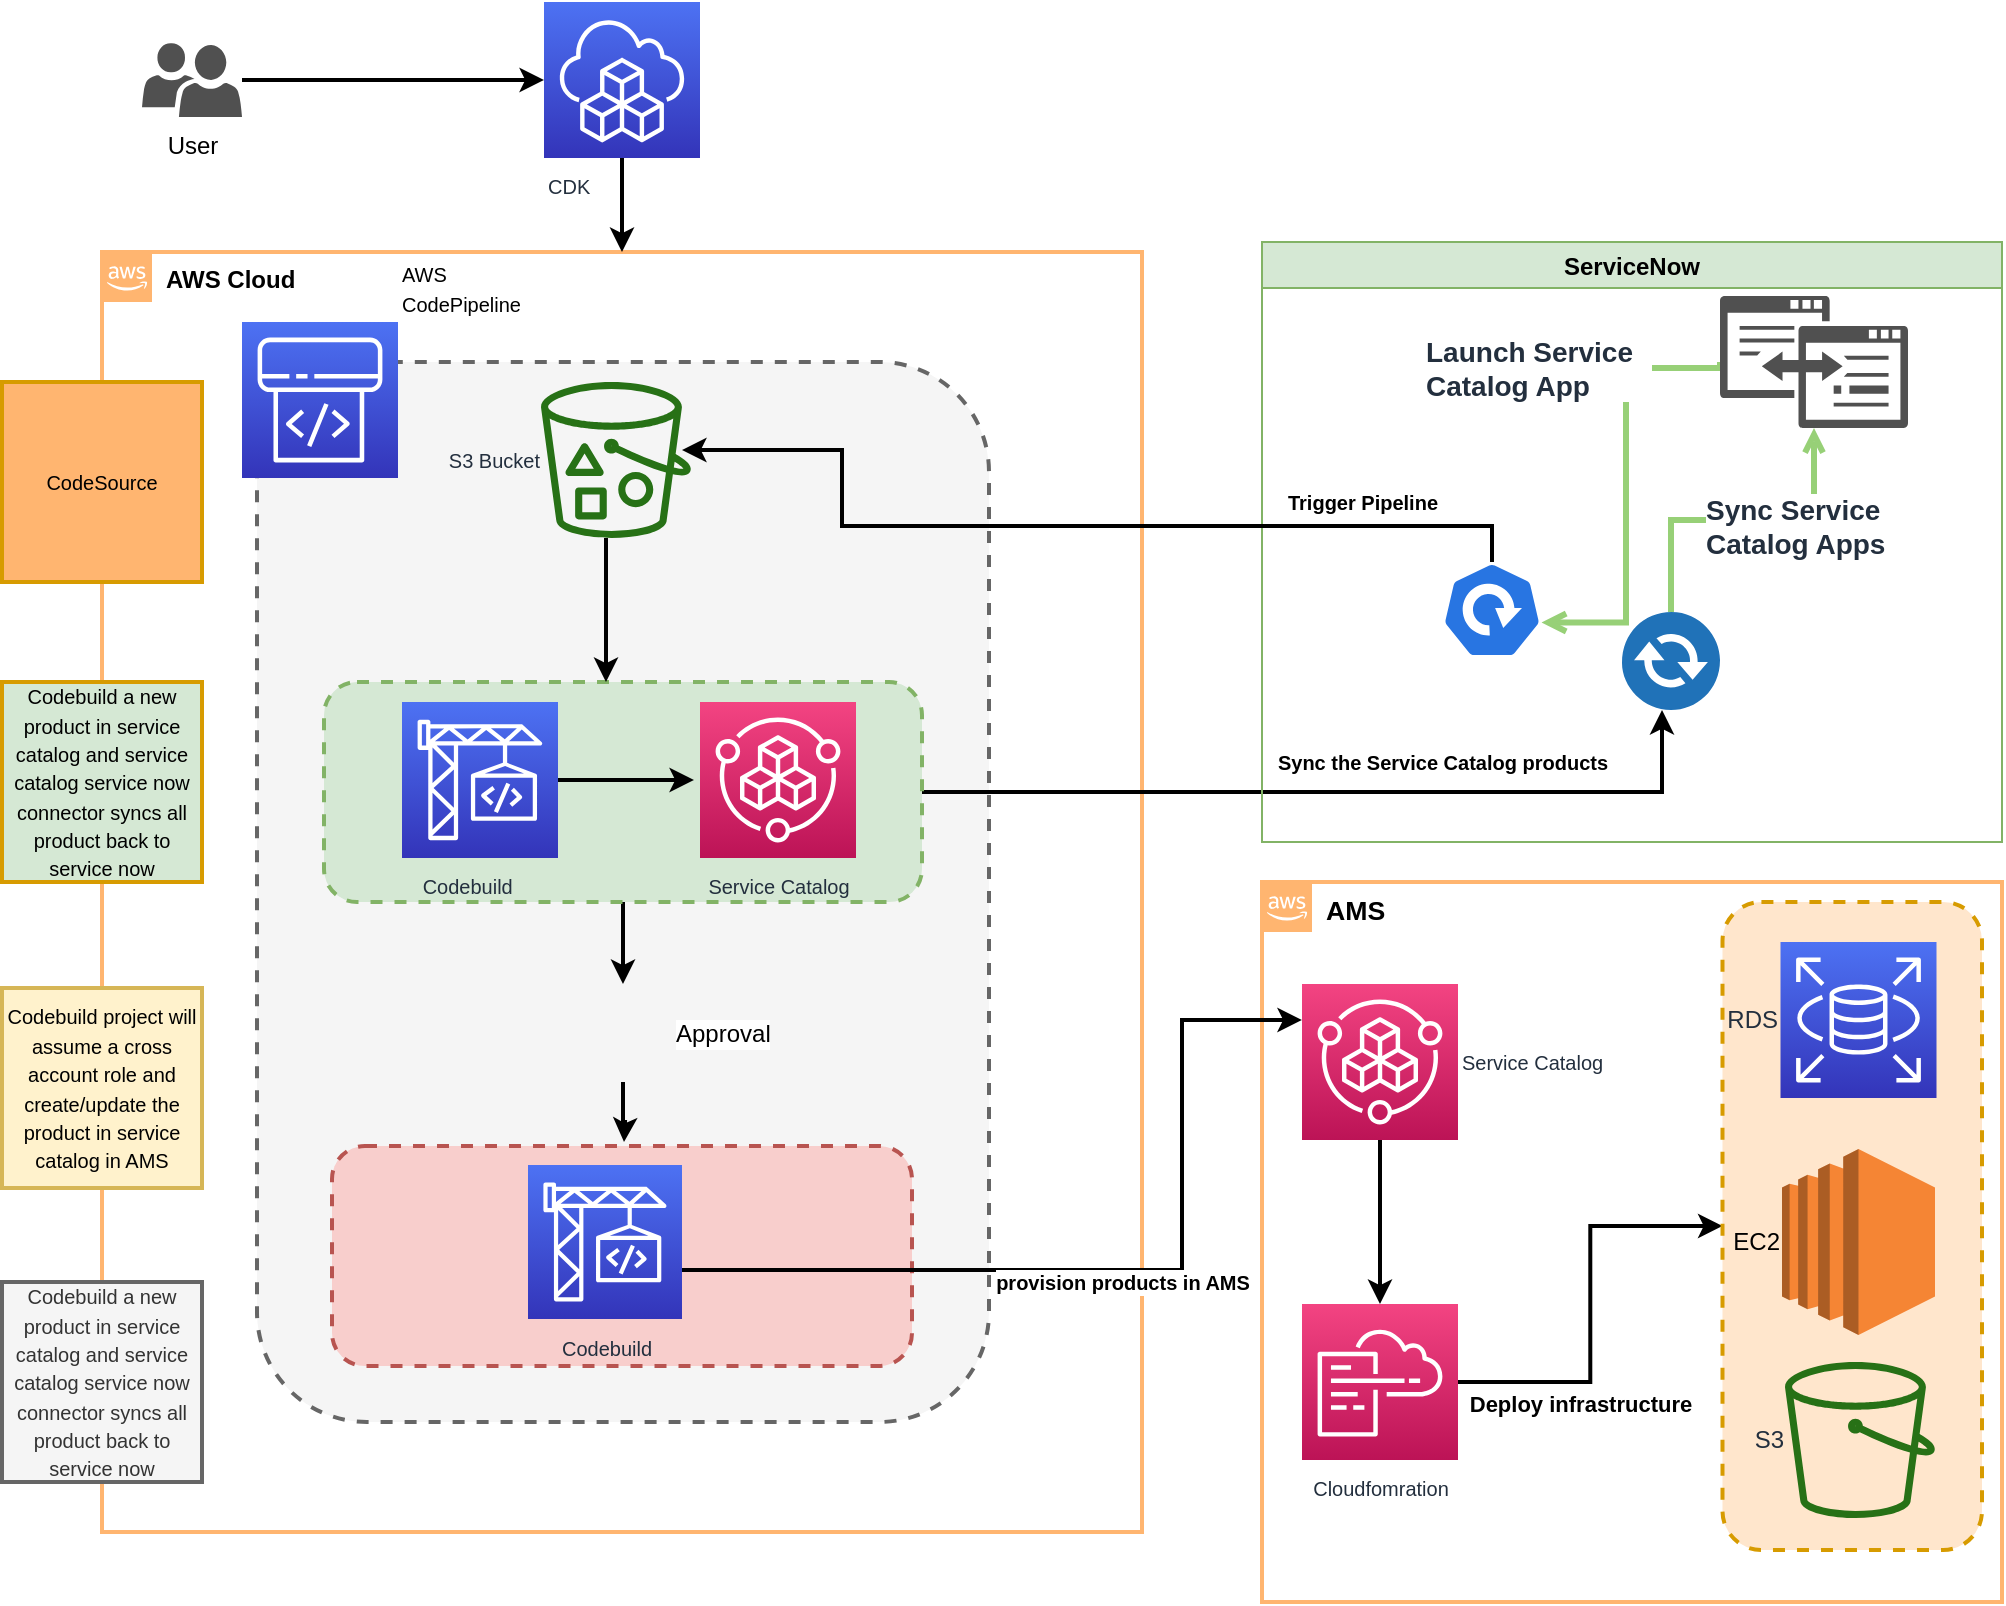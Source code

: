 <mxfile version="13.6.2" type="device" pages="3"><diagram id="Zas3nNguc2qNOkAPgPmC" name="Aug_2020_update"><mxGraphModel dx="1106" dy="1003" grid="1" gridSize="10" guides="1" tooltips="1" connect="1" arrows="1" fold="1" page="1" pageScale="1" pageWidth="850" pageHeight="1100" math="0" shadow="0"><root><mxCell id="0"/><mxCell id="1" parent="0"/><mxCell id="hDfIGp9L-OwsknpVXZik-36" value="&lt;font color=&quot;#000000&quot; face=&quot;calibri, sans-serif&quot;&gt;&lt;span style=&quot;font-size: 13.333px&quot;&gt;&lt;b&gt;AMS&lt;/b&gt;&lt;/span&gt;&lt;/font&gt;" style="points=[[0,0],[0.25,0],[0.5,0],[0.75,0],[1,0],[1,0.25],[1,0.5],[1,0.75],[1,1],[0.75,1],[0.5,1],[0.25,1],[0,1],[0,0.75],[0,0.5],[0,0.25]];outlineConnect=0;gradientColor=none;html=1;whiteSpace=wrap;fontSize=12;fontStyle=0;shape=mxgraph.aws4.group;grIcon=mxgraph.aws4.group_aws_cloud_alt;fillColor=none;verticalAlign=top;align=left;spacingLeft=30;fontColor=#232F3E;dashed=0;strokeColor=#FFB570;strokeWidth=2;" parent="1" vertex="1"><mxGeometry x="670" y="460" width="370" height="360" as="geometry"/></mxCell><mxCell id="hDfIGp9L-OwsknpVXZik-1" value="AWS Cloud" style="points=[[0,0],[0.25,0],[0.5,0],[0.75,0],[1,0],[1,0.25],[1,0.5],[1,0.75],[1,1],[0.75,1],[0.5,1],[0.25,1],[0,1],[0,0.75],[0,0.5],[0,0.25]];outlineConnect=0;fontSize=12;fontStyle=1;shape=mxgraph.aws4.group;grIcon=mxgraph.aws4.group_aws_cloud_alt;verticalAlign=top;align=left;spacingLeft=30;dashed=0;fillColor=none;strokeColor=#FFB570;strokeWidth=2;whiteSpace=wrap;" parent="1" vertex="1"><mxGeometry x="90" y="145" width="520" height="640" as="geometry"/></mxCell><mxCell id="hDfIGp9L-OwsknpVXZik-8" value="" style="rounded=1;whiteSpace=wrap;html=1;strokeWidth=2;dashed=1;fillColor=#f5f5f5;fontColor=#333333;strokeColor=#666666;" parent="1" vertex="1"><mxGeometry x="167.5" y="200" width="366" height="530" as="geometry"/></mxCell><mxCell id="hDfIGp9L-OwsknpVXZik-33" value="" style="edgeStyle=orthogonalEdgeStyle;rounded=0;orthogonalLoop=1;jettySize=auto;html=1;strokeWidth=2;fontColor=#E6E6E6;" parent="1" source="hDfIGp9L-OwsknpVXZik-9" target="hDfIGp9L-OwsknpVXZik-27" edge="1"><mxGeometry relative="1" as="geometry"><mxPoint x="850" y="380" as="targetPoint"/><Array as="points"><mxPoint x="870" y="415"/></Array></mxGeometry></mxCell><mxCell id="hDfIGp9L-OwsknpVXZik-77" value="" style="edgeStyle=orthogonalEdgeStyle;rounded=0;orthogonalLoop=1;jettySize=auto;html=1;strokeWidth=2;fontSize=12;fontColor=#000000;" parent="1" source="hDfIGp9L-OwsknpVXZik-9" target="hDfIGp9L-OwsknpVXZik-76" edge="1"><mxGeometry relative="1" as="geometry"/></mxCell><mxCell id="hDfIGp9L-OwsknpVXZik-9" value="" style="rounded=1;whiteSpace=wrap;html=1;dashed=1;strokeColor=#82b366;strokeWidth=2;shadow=0;fillColor=#d5e8d4;" parent="1" vertex="1"><mxGeometry x="201" y="360" width="299" height="110" as="geometry"/></mxCell><mxCell id="qbEgLpDVNOxQk88ZyygZ-5" value="&lt;font style=&quot;font-size: 10px&quot;&gt;AWS CodePipeline&lt;/font&gt;" style="outlineConnect=0;gradientColor=#4D72F3;gradientDirection=north;fillColor=#3334B9;strokeColor=#ffffff;dashed=0;verticalLabelPosition=top;verticalAlign=bottom;align=left;fontSize=12;fontStyle=0;aspect=fixed;shape=mxgraph.aws4.resourceIcon;resIcon=mxgraph.aws4.codepipeline;whiteSpace=wrap;labelBorderColor=none;html=1;labelPosition=right;" parent="1" vertex="1"><mxGeometry x="160" y="180" width="78" height="78" as="geometry"/></mxCell><mxCell id="qbEgLpDVNOxQk88ZyygZ-11" value="" style="edgeStyle=orthogonalEdgeStyle;rounded=0;orthogonalLoop=1;jettySize=auto;html=1;strokeWidth=2;" parent="1" source="qbEgLpDVNOxQk88ZyygZ-2" target="qbEgLpDVNOxQk88ZyygZ-8" edge="1"><mxGeometry relative="1" as="geometry"/></mxCell><mxCell id="qbEgLpDVNOxQk88ZyygZ-2" value="User" style="pointerEvents=1;shadow=0;dashed=0;html=1;strokeColor=none;labelPosition=center;verticalLabelPosition=bottom;verticalAlign=top;align=center;fillColor=#505050;shape=mxgraph.mscae.intune.user_group" parent="1" vertex="1"><mxGeometry x="110" y="40.5" width="50" height="37" as="geometry"/></mxCell><mxCell id="hDfIGp9L-OwsknpVXZik-7" value="" style="edgeStyle=orthogonalEdgeStyle;rounded=0;orthogonalLoop=1;jettySize=auto;html=1;strokeWidth=2;" parent="1" source="qbEgLpDVNOxQk88ZyygZ-4" edge="1"><mxGeometry relative="1" as="geometry"><mxPoint x="386" y="409" as="targetPoint"/></mxGeometry></mxCell><mxCell id="qbEgLpDVNOxQk88ZyygZ-4" value="&lt;span style=&quot;line-height: 120%&quot;&gt;&lt;font style=&quot;font-size: 10px&quot;&gt;&amp;nbsp; &amp;nbsp;Codebuild&lt;/font&gt;&lt;/span&gt;" style="outlineConnect=0;fontColor=#232F3E;gradientColor=#4D72F3;gradientDirection=north;fillColor=#3334B9;strokeColor=#ffffff;dashed=0;verticalLabelPosition=bottom;verticalAlign=top;align=left;html=1;fontSize=12;fontStyle=0;aspect=fixed;shape=mxgraph.aws4.resourceIcon;resIcon=mxgraph.aws4.codebuild;" parent="1" vertex="1"><mxGeometry x="240" y="370" width="78" height="78" as="geometry"/></mxCell><mxCell id="hDfIGp9L-OwsknpVXZik-2" value="" style="edgeStyle=orthogonalEdgeStyle;rounded=0;orthogonalLoop=1;jettySize=auto;html=1;strokeWidth=2;" parent="1" source="qbEgLpDVNOxQk88ZyygZ-8" target="hDfIGp9L-OwsknpVXZik-1" edge="1"><mxGeometry relative="1" as="geometry"/></mxCell><mxCell id="qbEgLpDVNOxQk88ZyygZ-8" value="&lt;font style=&quot;font-size: 10px&quot;&gt;CDK&lt;/font&gt;" style="outlineConnect=0;fontColor=#232F3E;gradientColor=#4D72F3;gradientDirection=north;fillColor=#3334B9;strokeColor=#ffffff;dashed=0;verticalLabelPosition=bottom;verticalAlign=top;align=left;html=1;fontSize=12;fontStyle=0;aspect=fixed;shape=mxgraph.aws4.resourceIcon;resIcon=mxgraph.aws4.cloud_development_kit;" parent="1" vertex="1"><mxGeometry x="311" y="20" width="78" height="78" as="geometry"/></mxCell><mxCell id="hDfIGp9L-OwsknpVXZik-10" value="" style="rounded=1;whiteSpace=wrap;html=1;dashed=1;strokeColor=#b85450;strokeWidth=2;shadow=0;fillColor=#f8cecc;" parent="1" vertex="1"><mxGeometry x="205" y="592" width="290" height="110" as="geometry"/></mxCell><mxCell id="hDfIGp9L-OwsknpVXZik-41" value="" style="edgeStyle=orthogonalEdgeStyle;rounded=0;orthogonalLoop=1;jettySize=auto;html=1;strokeWidth=2;fontColor=#000000;" parent="1" source="hDfIGp9L-OwsknpVXZik-13" edge="1"><mxGeometry relative="1" as="geometry"><mxPoint x="349.996" y="653.79" as="sourcePoint"/><mxPoint x="689.95" y="529" as="targetPoint"/><Array as="points"><mxPoint x="630" y="654"/><mxPoint x="630" y="529"/></Array></mxGeometry></mxCell><mxCell id="hDfIGp9L-OwsknpVXZik-58" value="&lt;div&gt;&lt;b&gt;&lt;font style=&quot;font-size: 10px&quot;&gt;provision products in AMS&lt;/font&gt;&lt;/b&gt;&lt;/div&gt;" style="edgeLabel;html=1;align=center;verticalAlign=middle;resizable=0;points=[];labelBorderColor=none;labelBackgroundColor=#ffffff;" parent="hDfIGp9L-OwsknpVXZik-41" vertex="1" connectable="0"><mxGeometry x="-0.176" y="3" relative="1" as="geometry"><mxPoint x="41" y="9" as="offset"/></mxGeometry></mxCell><mxCell id="hDfIGp9L-OwsknpVXZik-13" value="&lt;font style=&quot;font-size: 10px&quot;&gt;Codebuild&lt;/font&gt;" style="outlineConnect=0;fontColor=#232F3E;gradientColor=#4D72F3;gradientDirection=north;fillColor=#3334B9;strokeColor=#ffffff;dashed=0;verticalLabelPosition=bottom;verticalAlign=top;align=center;html=1;fontSize=12;fontStyle=0;aspect=fixed;shape=mxgraph.aws4.resourceIcon;resIcon=mxgraph.aws4.codebuild;labelPosition=center;" parent="1" vertex="1"><mxGeometry x="303" y="601.5" width="77" height="77" as="geometry"/></mxCell><mxCell id="hDfIGp9L-OwsknpVXZik-18" value="" style="edgeStyle=orthogonalEdgeStyle;rounded=0;orthogonalLoop=1;jettySize=auto;html=1;strokeWidth=2;fontColor=#000000;" parent="1" target="hDfIGp9L-OwsknpVXZik-9" edge="1"><mxGeometry relative="1" as="geometry"><mxPoint x="342" y="288" as="sourcePoint"/><Array as="points"><mxPoint x="342" y="350"/><mxPoint x="342" y="350"/></Array></mxGeometry></mxCell><mxCell id="hDfIGp9L-OwsknpVXZik-20" value="&lt;font style=&quot;font-size: 10px&quot;&gt;S3 Bucket&lt;/font&gt;" style="outlineConnect=0;fontColor=#232F3E;gradientColor=none;fillColor=#277116;strokeColor=none;dashed=0;verticalLabelPosition=middle;verticalAlign=middle;align=right;html=1;fontSize=12;fontStyle=0;aspect=fixed;pointerEvents=1;shape=mxgraph.aws4.bucket_with_objects;shadow=0;labelPosition=left;" parent="1" vertex="1"><mxGeometry x="309.5" y="210" width="75" height="78" as="geometry"/></mxCell><mxCell id="hDfIGp9L-OwsknpVXZik-23" value="ServiceNow" style="swimlane;fillColor=#d5e8d4;strokeColor=#82b366;" parent="1" vertex="1"><mxGeometry x="670" y="140" width="370" height="300" as="geometry"/></mxCell><mxCell id="hDfIGp9L-OwsknpVXZik-24" value="" style="edgeStyle=orthogonalEdgeStyle;rounded=0;orthogonalLoop=1;jettySize=auto;html=1;startArrow=none;startFill=0;endArrow=open;endFill=0;strokeColor=#97D077;strokeWidth=3;fontSize=16;entryX=0.995;entryY=0.63;entryDx=0;entryDy=0;entryPerimeter=0;exitX=0;exitY=0.5;exitDx=0;exitDy=0;exitPerimeter=0;" parent="hDfIGp9L-OwsknpVXZik-23" source="hDfIGp9L-OwsknpVXZik-25" target="hDfIGp9L-OwsknpVXZik-28" edge="1"><mxGeometry relative="1" as="geometry"><mxPoint x="200.5" y="63" as="targetPoint"/><Array as="points"><mxPoint x="229" y="63"/><mxPoint x="182" y="63"/><mxPoint x="182" y="190"/></Array></mxGeometry></mxCell><mxCell id="hDfIGp9L-OwsknpVXZik-25" value="" style="pointerEvents=1;shadow=0;dashed=0;html=1;strokeColor=none;labelPosition=center;verticalLabelPosition=bottom;verticalAlign=top;align=center;fillColor=#505050;shape=mxgraph.mscae.oms.app_with_changes;labelBackgroundColor=#ffffff;fontSize=16;fontColor=#000000;" parent="hDfIGp9L-OwsknpVXZik-23" vertex="1"><mxGeometry x="229" y="27" width="94" height="66" as="geometry"/></mxCell><mxCell id="hDfIGp9L-OwsknpVXZik-26" value="" style="edgeStyle=orthogonalEdgeStyle;rounded=0;orthogonalLoop=1;jettySize=auto;html=1;startArrow=none;startFill=0;endArrow=open;endFill=0;strokeColor=#97D077;strokeWidth=3;fontSize=16;fontColor=#000000;entryX=0.5;entryY=1;entryDx=0;entryDy=0;entryPerimeter=0;" parent="hDfIGp9L-OwsknpVXZik-23" source="hDfIGp9L-OwsknpVXZik-27" target="hDfIGp9L-OwsknpVXZik-25" edge="1"><mxGeometry relative="1" as="geometry"><mxPoint x="333" y="108" as="targetPoint"/><Array as="points"/></mxGeometry></mxCell><mxCell id="hDfIGp9L-OwsknpVXZik-27" value="" style="pointerEvents=1;shadow=0;dashed=0;html=1;strokeColor=none;fillColor=#505050;labelPosition=center;verticalLabelPosition=bottom;verticalAlign=top;outlineConnect=0;align=center;shape=mxgraph.office.communications.exchange_active_sync;fillColor=#2072B8;labelBackgroundColor=#ffffff;fontSize=16;fontColor=#000000;" parent="hDfIGp9L-OwsknpVXZik-23" vertex="1"><mxGeometry x="180" y="185" width="49" height="49" as="geometry"/></mxCell><mxCell id="hDfIGp9L-OwsknpVXZik-28" value="" style="html=1;dashed=0;whitespace=wrap;fillColor=#2875E2;strokeColor=#ffffff;points=[[0.005,0.63,0],[0.1,0.2,0],[0.9,0.2,0],[0.5,0,0],[0.995,0.63,0],[0.72,0.99,0],[0.5,1,0],[0.28,0.99,0]];shape=mxgraph.kubernetes.icon;prIcon=deploy;labelBackgroundColor=#ffffff;fontSize=16;fontColor=#000000;align=left;" parent="hDfIGp9L-OwsknpVXZik-23" vertex="1"><mxGeometry x="90.0" y="160" width="50" height="48" as="geometry"/></mxCell><UserObject label="&lt;span style=&quot;color: rgb(35, 47, 62); font-size: 14px; font-weight: 700;&quot;&gt;Sync Service Catalog Apps&amp;nbsp;&lt;/span&gt;" placeholders="1" id="hDfIGp9L-OwsknpVXZik-29"><mxCell style="text;html=1;strokeColor=none;fillColor=none;align=left;verticalAlign=middle;whiteSpace=wrap;overflow=hidden;labelBackgroundColor=#ffffff;fontSize=14;fontColor=#000000;" parent="hDfIGp9L-OwsknpVXZik-23" vertex="1"><mxGeometry x="220" y="107" width="100" height="70" as="geometry"/></mxCell></UserObject><UserObject label="&lt;span style=&quot;color: rgb(35 , 47 , 62) ; font-size: 14px ; font-weight: 700&quot;&gt;Launch Service Catalog App&amp;nbsp;&lt;/span&gt;" placeholders="1" id="hDfIGp9L-OwsknpVXZik-30"><mxCell style="text;html=1;strokeColor=none;fillColor=none;align=left;verticalAlign=middle;whiteSpace=wrap;overflow=hidden;labelBackgroundColor=#ffffff;fontSize=14;fontColor=#000000;" parent="hDfIGp9L-OwsknpVXZik-23" vertex="1"><mxGeometry x="80" y="33" width="115" height="60" as="geometry"/></mxCell></UserObject><mxCell id="hDfIGp9L-OwsknpVXZik-55" value="&lt;b&gt;&lt;font style=&quot;font-size: 10px&quot;&gt;Sync the Service Catalog products&lt;/font&gt;&lt;/b&gt;" style="text;html=1;align=center;verticalAlign=middle;resizable=0;points=[];autosize=1;fontColor=#000000;" parent="hDfIGp9L-OwsknpVXZik-23" vertex="1"><mxGeometry y="250" width="180" height="20" as="geometry"/></mxCell><mxCell id="hDfIGp9L-OwsknpVXZik-35" value="" style="edgeStyle=orthogonalEdgeStyle;rounded=0;orthogonalLoop=1;jettySize=auto;html=1;strokeWidth=2;fontColor=#E6E6E6;" parent="1" source="hDfIGp9L-OwsknpVXZik-28" edge="1"><mxGeometry relative="1" as="geometry"><mxPoint x="380" y="244" as="targetPoint"/><Array as="points"><mxPoint x="460" y="282"/><mxPoint x="460" y="244"/></Array></mxGeometry></mxCell><mxCell id="hDfIGp9L-OwsknpVXZik-56" value="&lt;font style=&quot;font-size: 10px&quot;&gt;&lt;b&gt;Trigger Pipeline&lt;/b&gt;&lt;/font&gt;" style="edgeLabel;align=center;verticalAlign=middle;resizable=0;points=[];fontColor=#000000;rotation=0;labelBorderColor=none;html=1;" parent="hDfIGp9L-OwsknpVXZik-35" vertex="1" connectable="0"><mxGeometry x="-0.263" y="-5" relative="1" as="geometry"><mxPoint x="87" y="-7" as="offset"/></mxGeometry></mxCell><mxCell id="hDfIGp9L-OwsknpVXZik-46" value="" style="edgeStyle=orthogonalEdgeStyle;rounded=0;orthogonalLoop=1;jettySize=auto;html=1;strokeWidth=2;fontColor=#000000;" parent="1" source="hDfIGp9L-OwsknpVXZik-37" target="hDfIGp9L-OwsknpVXZik-45" edge="1"><mxGeometry relative="1" as="geometry"/></mxCell><mxCell id="hDfIGp9L-OwsknpVXZik-37" value="&lt;font style=&quot;font-size: 10px&quot;&gt;Service Catalog&lt;/font&gt;" style="outlineConnect=0;fontColor=#232F3E;gradientColor=#F34482;gradientDirection=north;fillColor=#BC1356;strokeColor=#ffffff;dashed=0;verticalLabelPosition=middle;verticalAlign=middle;align=left;html=1;fontSize=12;fontStyle=0;aspect=fixed;shape=mxgraph.aws4.resourceIcon;resIcon=mxgraph.aws4.service_catalog;labelPosition=right;labelBorderColor=none;whiteSpace=wrap;" parent="1" vertex="1"><mxGeometry x="690" y="511" width="78" height="78" as="geometry"/></mxCell><mxCell id="hDfIGp9L-OwsknpVXZik-39" value="&lt;font style=&quot;font-size: 10px&quot;&gt;Service Catalog&lt;/font&gt;" style="outlineConnect=0;fontColor=#232F3E;gradientColor=#F34482;gradientDirection=north;fillColor=#BC1356;strokeColor=#ffffff;dashed=0;verticalLabelPosition=bottom;verticalAlign=top;align=center;html=1;fontSize=12;fontStyle=0;aspect=fixed;shape=mxgraph.aws4.resourceIcon;resIcon=mxgraph.aws4.service_catalog;" parent="1" vertex="1"><mxGeometry x="389" y="370" width="78" height="78" as="geometry"/></mxCell><mxCell id="hDfIGp9L-OwsknpVXZik-54" value="" style="edgeStyle=orthogonalEdgeStyle;rounded=0;orthogonalLoop=1;jettySize=auto;html=1;strokeWidth=2;fontColor=#000000;" parent="1" source="hDfIGp9L-OwsknpVXZik-45" target="hDfIGp9L-OwsknpVXZik-47" edge="1"><mxGeometry relative="1" as="geometry"/></mxCell><mxCell id="hDfIGp9L-OwsknpVXZik-59" value="&lt;b&gt;Deploy infrastructure&lt;/b&gt;" style="edgeLabel;html=1;align=center;verticalAlign=middle;resizable=0;points=[];fontColor=#000000;" parent="hDfIGp9L-OwsknpVXZik-54" vertex="1" connectable="0"><mxGeometry x="-0.617" y="3" relative="1" as="geometry"><mxPoint x="20" y="14" as="offset"/></mxGeometry></mxCell><mxCell id="hDfIGp9L-OwsknpVXZik-45" value="&lt;font style=&quot;font-size: 10px&quot;&gt;Cloudfomration&lt;/font&gt;" style="outlineConnect=0;fontColor=#232F3E;gradientColor=#F34482;gradientDirection=north;fillColor=#BC1356;strokeColor=#ffffff;dashed=0;verticalLabelPosition=bottom;verticalAlign=top;align=center;html=1;fontSize=12;fontStyle=0;aspect=fixed;shape=mxgraph.aws4.resourceIcon;resIcon=mxgraph.aws4.cloudformation;shadow=0;" parent="1" vertex="1"><mxGeometry x="690" y="671" width="78" height="78" as="geometry"/></mxCell><mxCell id="hDfIGp9L-OwsknpVXZik-47" value="" style="rounded=1;whiteSpace=wrap;html=1;shadow=0;dashed=1;strokeWidth=2;fillColor=#ffe6cc;strokeColor=#d79b00;" parent="1" vertex="1"><mxGeometry x="900.25" y="470" width="129.75" height="324" as="geometry"/></mxCell><mxCell id="hDfIGp9L-OwsknpVXZik-48" value="RDS" style="outlineConnect=0;fontColor=#232F3E;gradientColor=#4D72F3;gradientDirection=north;fillColor=#3334B9;strokeColor=#ffffff;dashed=0;verticalLabelPosition=middle;verticalAlign=middle;align=right;html=1;fontSize=12;fontStyle=0;aspect=fixed;shape=mxgraph.aws4.resourceIcon;resIcon=mxgraph.aws4.rds;shadow=0;labelPosition=left;" parent="1" vertex="1"><mxGeometry x="929.25" y="490" width="78" height="78" as="geometry"/></mxCell><mxCell id="hDfIGp9L-OwsknpVXZik-49" value="EC2" style="outlineConnect=0;dashed=0;verticalLabelPosition=middle;verticalAlign=middle;align=right;html=1;shape=mxgraph.aws3.ec2;fillColor=#F58534;gradientColor=none;shadow=0;strokeColor=#FFB570;strokeWidth=2;fontColor=#000000;labelPosition=left;" parent="1" vertex="1"><mxGeometry x="930" y="593.5" width="76.5" height="93" as="geometry"/></mxCell><mxCell id="hDfIGp9L-OwsknpVXZik-50" value="S3" style="outlineConnect=0;fontColor=#232F3E;gradientColor=none;fillColor=#277116;strokeColor=none;dashed=0;verticalLabelPosition=middle;verticalAlign=middle;align=right;html=1;fontSize=12;fontStyle=0;aspect=fixed;pointerEvents=1;shape=mxgraph.aws4.bucket;shadow=0;labelPosition=left;" parent="1" vertex="1"><mxGeometry x="931.5" y="700" width="75" height="78" as="geometry"/></mxCell><mxCell id="hDfIGp9L-OwsknpVXZik-66" value="&lt;font style=&quot;font-size: 10px&quot;&gt;Codebuild a new product in service catalog and service catalog service now connector syncs all product back to service now&lt;/font&gt;" style="whiteSpace=wrap;html=1;aspect=fixed;shadow=0;strokeColor=#d79b00;strokeWidth=2;fontSize=12;fillColor=#D5E8D4;" parent="1" vertex="1"><mxGeometry x="40" y="360" width="100" height="100" as="geometry"/></mxCell><mxCell id="hDfIGp9L-OwsknpVXZik-70" value="&lt;font style=&quot;font-size: 10px&quot;&gt;CodeSource&lt;/font&gt;" style="whiteSpace=wrap;html=1;aspect=fixed;shadow=0;strokeColor=#d79b00;strokeWidth=2;fontSize=12;fillColor=#FFB570;" parent="1" vertex="1"><mxGeometry x="40" y="210" width="100" height="100" as="geometry"/></mxCell><mxCell id="hDfIGp9L-OwsknpVXZik-71" value="&lt;span style=&quot;font-size: 10px&quot;&gt;Codebuild project will assume a cross account role and create/update the product in service catalog in AMS&lt;/span&gt;" style="whiteSpace=wrap;html=1;aspect=fixed;shadow=0;strokeColor=#d6b656;strokeWidth=2;fontSize=12;fillColor=#fff2cc;" parent="1" vertex="1"><mxGeometry x="40" y="513" width="100" height="100" as="geometry"/></mxCell><mxCell id="hDfIGp9L-OwsknpVXZik-72" value="&lt;font style=&quot;font-size: 10px&quot;&gt;Codebuild a new product in service catalog and service catalog service now connector syncs all product back to service now&lt;/font&gt;" style="whiteSpace=wrap;html=1;aspect=fixed;shadow=0;strokeColor=#666666;strokeWidth=2;fontSize=12;fillColor=#f5f5f5;fontColor=#333333;" parent="1" vertex="1"><mxGeometry x="40" y="660" width="100" height="100" as="geometry"/></mxCell><mxCell id="hDfIGp9L-OwsknpVXZik-81" value="" style="edgeStyle=orthogonalEdgeStyle;rounded=0;orthogonalLoop=1;jettySize=auto;html=1;strokeWidth=2;fontSize=12;fontColor=#000000;" parent="1" source="hDfIGp9L-OwsknpVXZik-76" edge="1"><mxGeometry relative="1" as="geometry"><mxPoint x="351" y="590" as="targetPoint"/></mxGeometry></mxCell><mxCell id="hDfIGp9L-OwsknpVXZik-76" value="Approval" style="shape=image;html=1;verticalAlign=middle;verticalLabelPosition=middle;labelBackgroundColor=#ffffff;imageAspect=0;aspect=fixed;image=https://cdn3.iconfinder.com/data/icons/ballicons-reloaded-free/512/icon-91-128.png;shadow=0;strokeColor=#FFB570;strokeWidth=2;fillColor=#FFB570;gradientColor=none;fontSize=12;fontColor=#000000;labelPosition=right;align=left;" parent="1" vertex="1"><mxGeometry x="326" y="511" width="49" height="49" as="geometry"/></mxCell></root></mxGraphModel></diagram><diagram name="Jan_2021_update" id="VVbOdVTO9p216T4Gd0xE"><mxGraphModel dx="1650" dy="1078" grid="1" gridSize="10" guides="1" tooltips="1" connect="1" arrows="1" fold="1" page="1" pageScale="1" pageWidth="850" pageHeight="1100" math="0" shadow="0"><root><mxCell id="w_EG_l9rHyjvriX26tDe-0"/><mxCell id="w_EG_l9rHyjvriX26tDe-1" parent="w_EG_l9rHyjvriX26tDe-0"/><mxCell id="w_EG_l9rHyjvriX26tDe-2" value="&lt;font color=&quot;#000000&quot; face=&quot;calibri, sans-serif&quot;&gt;&lt;span style=&quot;font-size: 13.333px&quot;&gt;&lt;b&gt;AMS&lt;/b&gt;&lt;/span&gt;&lt;/font&gt;" style="points=[[0,0],[0.25,0],[0.5,0],[0.75,0],[1,0],[1,0.25],[1,0.5],[1,0.75],[1,1],[0.75,1],[0.5,1],[0.25,1],[0,1],[0,0.75],[0,0.5],[0,0.25]];outlineConnect=0;gradientColor=none;html=1;whiteSpace=wrap;fontSize=12;fontStyle=0;shape=mxgraph.aws4.group;grIcon=mxgraph.aws4.group_aws_cloud_alt;fillColor=none;verticalAlign=top;align=left;spacingLeft=30;fontColor=#232F3E;dashed=0;strokeColor=#FFB570;strokeWidth=2;" parent="w_EG_l9rHyjvriX26tDe-1" vertex="1"><mxGeometry x="580" y="442.5" width="370" height="360" as="geometry"/></mxCell><mxCell id="w_EG_l9rHyjvriX26tDe-3" value="AWS Cloud" style="points=[[0,0],[0.25,0],[0.5,0],[0.75,0],[1,0],[1,0.25],[1,0.5],[1,0.75],[1,1],[0.75,1],[0.5,1],[0.25,1],[0,1],[0,0.75],[0,0.5],[0,0.25]];outlineConnect=0;fontSize=12;fontStyle=1;shape=mxgraph.aws4.group;grIcon=mxgraph.aws4.group_aws_cloud_alt;verticalAlign=top;align=left;spacingLeft=30;dashed=0;fillColor=none;strokeColor=#FFB570;strokeWidth=2;whiteSpace=wrap;" parent="w_EG_l9rHyjvriX26tDe-1" vertex="1"><mxGeometry x="20" y="145" width="550" height="640" as="geometry"/></mxCell><mxCell id="w_EG_l9rHyjvriX26tDe-4" value="" style="rounded=1;whiteSpace=wrap;html=1;strokeWidth=2;dashed=1;fillColor=#f5f5f5;fontColor=#333333;strokeColor=#666666;" parent="w_EG_l9rHyjvriX26tDe-1" vertex="1"><mxGeometry x="50" y="210" width="413.5" height="530" as="geometry"/></mxCell><mxCell id="w_EG_l9rHyjvriX26tDe-5" value="" style="edgeStyle=orthogonalEdgeStyle;rounded=0;orthogonalLoop=1;jettySize=auto;html=1;strokeWidth=2;fontColor=#E6E6E6;" parent="w_EG_l9rHyjvriX26tDe-1" source="w_EG_l9rHyjvriX26tDe-7" target="w_EG_l9rHyjvriX26tDe-25" edge="1"><mxGeometry relative="1" as="geometry"><mxPoint x="780" y="380" as="targetPoint"/><Array as="points"><mxPoint x="800" y="400"/></Array></mxGeometry></mxCell><mxCell id="w_EG_l9rHyjvriX26tDe-6" value="" style="edgeStyle=orthogonalEdgeStyle;rounded=0;orthogonalLoop=1;jettySize=auto;html=1;strokeWidth=2;fontSize=12;fontColor=#000000;" parent="w_EG_l9rHyjvriX26tDe-1" source="w_EG_l9rHyjvriX26tDe-7" target="w_EG_l9rHyjvriX26tDe-47" edge="1"><mxGeometry relative="1" as="geometry"/></mxCell><mxCell id="w_EG_l9rHyjvriX26tDe-7" value="" style="rounded=1;whiteSpace=wrap;html=1;dashed=1;strokeColor=#82b366;strokeWidth=2;shadow=0;fillColor=#d5e8d4;" parent="w_EG_l9rHyjvriX26tDe-1" vertex="1"><mxGeometry x="131" y="360" width="299" height="110" as="geometry"/></mxCell><mxCell id="w_EG_l9rHyjvriX26tDe-9" value="" style="edgeStyle=orthogonalEdgeStyle;rounded=0;orthogonalLoop=1;jettySize=auto;html=1;strokeWidth=2;" parent="w_EG_l9rHyjvriX26tDe-1" source="w_EG_l9rHyjvriX26tDe-10" target="w_EG_l9rHyjvriX26tDe-14" edge="1"><mxGeometry relative="1" as="geometry"/></mxCell><mxCell id="w_EG_l9rHyjvriX26tDe-10" value="User" style="pointerEvents=1;shadow=0;dashed=0;html=1;strokeColor=none;labelPosition=center;verticalLabelPosition=bottom;verticalAlign=top;align=center;fillColor=#505050;shape=mxgraph.mscae.intune.user_group" parent="w_EG_l9rHyjvriX26tDe-1" vertex="1"><mxGeometry x="40" y="40.5" width="50" height="37" as="geometry"/></mxCell><mxCell id="w_EG_l9rHyjvriX26tDe-11" value="" style="edgeStyle=orthogonalEdgeStyle;rounded=0;orthogonalLoop=1;jettySize=auto;html=1;strokeWidth=2;" parent="w_EG_l9rHyjvriX26tDe-1" source="w_EG_l9rHyjvriX26tDe-12" edge="1"><mxGeometry relative="1" as="geometry"><mxPoint x="316" y="409" as="targetPoint"/></mxGeometry></mxCell><mxCell id="w_EG_l9rHyjvriX26tDe-12" value="&lt;span style=&quot;line-height: 120%&quot;&gt;&lt;font style=&quot;font-size: 10px&quot;&gt;&amp;nbsp; &amp;nbsp;Codebuild&lt;/font&gt;&lt;/span&gt;" style="outlineConnect=0;fontColor=#232F3E;gradientColor=#4D72F3;gradientDirection=north;fillColor=#3334B9;strokeColor=#ffffff;dashed=0;verticalLabelPosition=bottom;verticalAlign=top;align=left;html=1;fontSize=12;fontStyle=0;aspect=fixed;shape=mxgraph.aws4.resourceIcon;resIcon=mxgraph.aws4.codebuild;" parent="w_EG_l9rHyjvriX26tDe-1" vertex="1"><mxGeometry x="170" y="370" width="78" height="78" as="geometry"/></mxCell><mxCell id="w_EG_l9rHyjvriX26tDe-13" value="" style="edgeStyle=orthogonalEdgeStyle;rounded=0;orthogonalLoop=1;jettySize=auto;html=1;strokeWidth=2;" parent="w_EG_l9rHyjvriX26tDe-1" source="w_EG_l9rHyjvriX26tDe-14" target="w_EG_l9rHyjvriX26tDe-3" edge="1"><mxGeometry relative="1" as="geometry"/></mxCell><mxCell id="w_EG_l9rHyjvriX26tDe-14" value="&lt;font style=&quot;font-size: 10px&quot;&gt;CDK&lt;/font&gt;" style="outlineConnect=0;fontColor=#232F3E;gradientColor=#4D72F3;gradientDirection=north;fillColor=#3334B9;strokeColor=#ffffff;dashed=0;verticalLabelPosition=bottom;verticalAlign=top;align=left;html=1;fontSize=12;fontStyle=0;aspect=fixed;shape=mxgraph.aws4.resourceIcon;resIcon=mxgraph.aws4.cloud_development_kit;" parent="w_EG_l9rHyjvriX26tDe-1" vertex="1"><mxGeometry x="256" y="20" width="78" height="78" as="geometry"/></mxCell><mxCell id="w_EG_l9rHyjvriX26tDe-15" value="" style="rounded=1;whiteSpace=wrap;html=1;dashed=1;strokeColor=#b85450;strokeWidth=2;shadow=0;fillColor=#f8cecc;" parent="w_EG_l9rHyjvriX26tDe-1" vertex="1"><mxGeometry x="135" y="592" width="290" height="110" as="geometry"/></mxCell><mxCell id="w_EG_l9rHyjvriX26tDe-16" value="" style="edgeStyle=orthogonalEdgeStyle;rounded=0;orthogonalLoop=1;jettySize=auto;html=1;strokeWidth=2;fontColor=#000000;" parent="w_EG_l9rHyjvriX26tDe-1" source="w_EG_l9rHyjvriX26tDe-18" edge="1"><mxGeometry relative="1" as="geometry"><mxPoint x="279.996" y="653.79" as="sourcePoint"/><mxPoint x="619.95" y="529" as="targetPoint"/><Array as="points"><mxPoint x="560" y="654"/><mxPoint x="560" y="529"/></Array></mxGeometry></mxCell><mxCell id="w_EG_l9rHyjvriX26tDe-17" value="&lt;div&gt;&lt;b&gt;&lt;font style=&quot;font-size: 10px&quot;&gt;provision products&lt;/font&gt;&lt;/b&gt;&lt;/div&gt;&lt;div&gt;&lt;b&gt;&lt;font style=&quot;font-size: 10px&quot;&gt;&amp;nbsp;in AMS&lt;/font&gt;&lt;/b&gt;&lt;/div&gt;" style="edgeLabel;html=1;align=center;verticalAlign=middle;resizable=0;points=[];labelBorderColor=none;labelBackgroundColor=#ffffff;" parent="w_EG_l9rHyjvriX26tDe-16" vertex="1" connectable="0"><mxGeometry x="-0.176" y="3" relative="1" as="geometry"><mxPoint x="26" y="18" as="offset"/></mxGeometry></mxCell><mxCell id="w_EG_l9rHyjvriX26tDe-18" value="&lt;font style=&quot;font-size: 10px&quot;&gt;Codebuild&lt;/font&gt;" style="outlineConnect=0;fontColor=#232F3E;gradientColor=#4D72F3;gradientDirection=north;fillColor=#3334B9;strokeColor=#ffffff;dashed=0;verticalLabelPosition=bottom;verticalAlign=top;align=center;html=1;fontSize=12;fontStyle=0;aspect=fixed;shape=mxgraph.aws4.resourceIcon;resIcon=mxgraph.aws4.codebuild;labelPosition=center;" parent="w_EG_l9rHyjvriX26tDe-1" vertex="1"><mxGeometry x="233" y="601.5" width="77" height="77" as="geometry"/></mxCell><mxCell id="w_EG_l9rHyjvriX26tDe-19" value="" style="edgeStyle=orthogonalEdgeStyle;rounded=0;orthogonalLoop=1;jettySize=auto;html=1;strokeWidth=2;fontColor=#000000;" parent="w_EG_l9rHyjvriX26tDe-1" target="w_EG_l9rHyjvriX26tDe-7" edge="1"><mxGeometry relative="1" as="geometry"><mxPoint x="272" y="288" as="sourcePoint"/><Array as="points"><mxPoint x="272" y="350"/><mxPoint x="272" y="350"/></Array></mxGeometry></mxCell><mxCell id="w_EG_l9rHyjvriX26tDe-20" value="&lt;font style=&quot;font-size: 10px&quot;&gt;S3 Bucket&lt;/font&gt;" style="outlineConnect=0;fontColor=#232F3E;gradientColor=none;fillColor=#277116;strokeColor=none;dashed=0;verticalLabelPosition=middle;verticalAlign=middle;align=right;html=1;fontSize=12;fontStyle=0;aspect=fixed;pointerEvents=1;shape=mxgraph.aws4.bucket_with_objects;shadow=0;labelPosition=left;" parent="w_EG_l9rHyjvriX26tDe-1" vertex="1"><mxGeometry x="239.5" y="210" width="75" height="78" as="geometry"/></mxCell><mxCell id="w_EG_l9rHyjvriX26tDe-21" value="ServiceNow" style="swimlane;fillColor=#d5e8d4;strokeColor=#82b366;" parent="w_EG_l9rHyjvriX26tDe-1" vertex="1"><mxGeometry x="580" y="127.5" width="370" height="300" as="geometry"/></mxCell><mxCell id="w_EG_l9rHyjvriX26tDe-22" value="" style="edgeStyle=orthogonalEdgeStyle;rounded=0;orthogonalLoop=1;jettySize=auto;html=1;startArrow=none;startFill=0;endArrow=open;endFill=0;strokeColor=#97D077;strokeWidth=3;fontSize=16;entryX=0.995;entryY=0.63;entryDx=0;entryDy=0;entryPerimeter=0;exitX=0;exitY=0.5;exitDx=0;exitDy=0;exitPerimeter=0;" parent="w_EG_l9rHyjvriX26tDe-21" source="w_EG_l9rHyjvriX26tDe-23" target="w_EG_l9rHyjvriX26tDe-26" edge="1"><mxGeometry relative="1" as="geometry"><mxPoint x="200.5" y="63" as="targetPoint"/><Array as="points"><mxPoint x="229" y="63"/><mxPoint x="182" y="63"/><mxPoint x="182" y="190"/></Array></mxGeometry></mxCell><mxCell id="w_EG_l9rHyjvriX26tDe-23" value="" style="pointerEvents=1;shadow=0;dashed=0;html=1;strokeColor=none;labelPosition=center;verticalLabelPosition=bottom;verticalAlign=top;align=center;fillColor=#505050;shape=mxgraph.mscae.oms.app_with_changes;labelBackgroundColor=#ffffff;fontSize=16;fontColor=#000000;" parent="w_EG_l9rHyjvriX26tDe-21" vertex="1"><mxGeometry x="229" y="27" width="94" height="66" as="geometry"/></mxCell><mxCell id="w_EG_l9rHyjvriX26tDe-24" value="" style="edgeStyle=orthogonalEdgeStyle;rounded=0;orthogonalLoop=1;jettySize=auto;html=1;startArrow=none;startFill=0;endArrow=open;endFill=0;strokeColor=#97D077;strokeWidth=3;fontSize=16;fontColor=#000000;entryX=0.5;entryY=1;entryDx=0;entryDy=0;entryPerimeter=0;" parent="w_EG_l9rHyjvriX26tDe-21" source="w_EG_l9rHyjvriX26tDe-25" target="w_EG_l9rHyjvriX26tDe-23" edge="1"><mxGeometry relative="1" as="geometry"><mxPoint x="333" y="108" as="targetPoint"/><Array as="points"/></mxGeometry></mxCell><mxCell id="w_EG_l9rHyjvriX26tDe-25" value="" style="pointerEvents=1;shadow=0;dashed=0;html=1;strokeColor=none;fillColor=#505050;labelPosition=center;verticalLabelPosition=bottom;verticalAlign=top;outlineConnect=0;align=center;shape=mxgraph.office.communications.exchange_active_sync;fillColor=#2072B8;labelBackgroundColor=#ffffff;fontSize=16;fontColor=#000000;" parent="w_EG_l9rHyjvriX26tDe-21" vertex="1"><mxGeometry x="180" y="185" width="49" height="49" as="geometry"/></mxCell><mxCell id="w_EG_l9rHyjvriX26tDe-26" value="" style="html=1;dashed=0;whitespace=wrap;fillColor=#2875E2;strokeColor=#ffffff;points=[[0.005,0.63,0],[0.1,0.2,0],[0.9,0.2,0],[0.5,0,0],[0.995,0.63,0],[0.72,0.99,0],[0.5,1,0],[0.28,0.99,0]];shape=mxgraph.kubernetes.icon;prIcon=deploy;labelBackgroundColor=#ffffff;fontSize=16;fontColor=#000000;align=left;" parent="w_EG_l9rHyjvriX26tDe-21" vertex="1"><mxGeometry x="50.0" y="137" width="50" height="48" as="geometry"/></mxCell><UserObject label="&lt;span style=&quot;color: rgb(35, 47, 62); font-size: 14px; font-weight: 700;&quot;&gt;Sync Service Catalog Apps&amp;nbsp;&lt;/span&gt;" placeholders="1" id="w_EG_l9rHyjvriX26tDe-27"><mxCell style="text;html=1;strokeColor=none;fillColor=none;align=left;verticalAlign=middle;whiteSpace=wrap;overflow=hidden;labelBackgroundColor=#ffffff;fontSize=14;fontColor=#000000;" parent="w_EG_l9rHyjvriX26tDe-21" vertex="1"><mxGeometry x="220" y="107" width="100" height="70" as="geometry"/></mxCell></UserObject><UserObject label="&lt;span style=&quot;color: rgb(35 , 47 , 62) ; font-size: 14px ; font-weight: 700&quot;&gt;Launch Service Catalog App&amp;nbsp;&lt;/span&gt;" placeholders="1" id="w_EG_l9rHyjvriX26tDe-28"><mxCell style="text;html=1;strokeColor=none;fillColor=none;align=left;verticalAlign=middle;whiteSpace=wrap;overflow=hidden;labelBackgroundColor=#ffffff;fontSize=14;fontColor=#000000;" parent="w_EG_l9rHyjvriX26tDe-21" vertex="1"><mxGeometry x="65" y="33" width="115" height="60" as="geometry"/></mxCell></UserObject><mxCell id="w_EG_l9rHyjvriX26tDe-29" value="&lt;b&gt;&lt;font style=&quot;font-size: 10px&quot;&gt;Sync the Service Catalog products&lt;/font&gt;&lt;/b&gt;" style="text;html=1;align=center;verticalAlign=middle;resizable=0;points=[];autosize=1;fontColor=#000000;" parent="w_EG_l9rHyjvriX26tDe-21" vertex="1"><mxGeometry y="270" width="180" height="20" as="geometry"/></mxCell><mxCell id="fhZemVEDXAgYM_EoYKtm-12" value="&lt;font style=&quot;font-size: 20px&quot;&gt;&lt;b style=&quot;font-size: 20px&quot;&gt;6&lt;/b&gt;&lt;/font&gt;" style="ellipse;whiteSpace=wrap;html=1;aspect=fixed;fillColor=#000000;fontColor=#FFFFFF;fontSize=20;" vertex="1" parent="w_EG_l9rHyjvriX26tDe-21"><mxGeometry y="142.5" width="30" height="30" as="geometry"/></mxCell><mxCell id="fhZemVEDXAgYM_EoYKtm-13" value="" style="edgeStyle=orthogonalEdgeStyle;rounded=0;orthogonalLoop=1;jettySize=auto;html=1;strokeWidth=2;entryX=1;entryY=0.5;entryDx=0;entryDy=0;entryPerimeter=0;exitX=0.005;exitY=0.63;exitDx=0;exitDy=0;exitPerimeter=0;" edge="1" parent="w_EG_l9rHyjvriX26tDe-21" source="w_EG_l9rHyjvriX26tDe-26" target="fhZemVEDXAgYM_EoYKtm-12"><mxGeometry relative="1" as="geometry"><mxPoint x="50.25" y="167.24" as="sourcePoint"/><mxPoint x="-46.46" y="147.5" as="targetPoint"/></mxGeometry></mxCell><mxCell id="w_EG_l9rHyjvriX26tDe-32" value="" style="edgeStyle=orthogonalEdgeStyle;rounded=0;orthogonalLoop=1;jettySize=auto;html=1;strokeWidth=2;fontColor=#000000;" parent="w_EG_l9rHyjvriX26tDe-1" source="w_EG_l9rHyjvriX26tDe-33" target="w_EG_l9rHyjvriX26tDe-37" edge="1"><mxGeometry relative="1" as="geometry"/></mxCell><mxCell id="w_EG_l9rHyjvriX26tDe-33" value="&lt;font style=&quot;font-size: 10px&quot;&gt;Service Catalog&lt;/font&gt;" style="outlineConnect=0;fontColor=#232F3E;gradientColor=#F34482;gradientDirection=north;fillColor=#BC1356;strokeColor=#ffffff;dashed=0;verticalLabelPosition=middle;verticalAlign=middle;align=left;html=1;fontSize=12;fontStyle=0;aspect=fixed;shape=mxgraph.aws4.resourceIcon;resIcon=mxgraph.aws4.service_catalog;labelPosition=right;labelBorderColor=none;whiteSpace=wrap;" parent="w_EG_l9rHyjvriX26tDe-1" vertex="1"><mxGeometry x="600" y="501.5" width="78" height="78" as="geometry"/></mxCell><mxCell id="w_EG_l9rHyjvriX26tDe-34" value="&lt;font style=&quot;font-size: 10px&quot;&gt;Service Catalog&lt;/font&gt;" style="outlineConnect=0;fontColor=#232F3E;gradientColor=#F34482;gradientDirection=north;fillColor=#BC1356;strokeColor=#ffffff;dashed=0;verticalLabelPosition=bottom;verticalAlign=top;align=center;html=1;fontSize=12;fontStyle=0;aspect=fixed;shape=mxgraph.aws4.resourceIcon;resIcon=mxgraph.aws4.service_catalog;" parent="w_EG_l9rHyjvriX26tDe-1" vertex="1"><mxGeometry x="319" y="370" width="78" height="78" as="geometry"/></mxCell><mxCell id="w_EG_l9rHyjvriX26tDe-35" value="" style="edgeStyle=orthogonalEdgeStyle;rounded=0;orthogonalLoop=1;jettySize=auto;html=1;strokeWidth=2;fontColor=#000000;" parent="w_EG_l9rHyjvriX26tDe-1" source="w_EG_l9rHyjvriX26tDe-37" target="w_EG_l9rHyjvriX26tDe-38" edge="1"><mxGeometry relative="1" as="geometry"/></mxCell><mxCell id="w_EG_l9rHyjvriX26tDe-36" value="&lt;b&gt;Deploy &lt;br&gt;infrastructure&lt;/b&gt;" style="edgeLabel;html=1;align=center;verticalAlign=middle;resizable=0;points=[];fontColor=#000000;" parent="w_EG_l9rHyjvriX26tDe-35" vertex="1" connectable="0"><mxGeometry x="-0.617" y="3" relative="1" as="geometry"><mxPoint x="12" y="22.5" as="offset"/></mxGeometry></mxCell><mxCell id="w_EG_l9rHyjvriX26tDe-37" value="&lt;font style=&quot;font-size: 10px&quot;&gt;Cloudfomration&lt;/font&gt;" style="outlineConnect=0;fontColor=#232F3E;gradientColor=#F34482;gradientDirection=north;fillColor=#BC1356;strokeColor=#ffffff;dashed=0;verticalLabelPosition=bottom;verticalAlign=top;align=center;html=1;fontSize=12;fontStyle=0;aspect=fixed;shape=mxgraph.aws4.resourceIcon;resIcon=mxgraph.aws4.cloudformation;shadow=0;" parent="w_EG_l9rHyjvriX26tDe-1" vertex="1"><mxGeometry x="600" y="661.5" width="78" height="78" as="geometry"/></mxCell><mxCell id="w_EG_l9rHyjvriX26tDe-38" value="" style="rounded=1;whiteSpace=wrap;html=1;shadow=0;dashed=1;strokeWidth=2;fillColor=#ffe6cc;strokeColor=#d79b00;" parent="w_EG_l9rHyjvriX26tDe-1" vertex="1"><mxGeometry x="796.25" y="460.5" width="129.75" height="324" as="geometry"/></mxCell><mxCell id="w_EG_l9rHyjvriX26tDe-39" value="RDS" style="outlineConnect=0;fontColor=#232F3E;gradientColor=#4D72F3;gradientDirection=north;fillColor=#3334B9;strokeColor=#ffffff;dashed=0;verticalLabelPosition=middle;verticalAlign=middle;align=right;html=1;fontSize=12;fontStyle=0;aspect=fixed;shape=mxgraph.aws4.resourceIcon;resIcon=mxgraph.aws4.rds;shadow=0;labelPosition=left;" parent="w_EG_l9rHyjvriX26tDe-1" vertex="1"><mxGeometry x="825.25" y="480.5" width="78" height="78" as="geometry"/></mxCell><mxCell id="w_EG_l9rHyjvriX26tDe-40" value="EC2" style="outlineConnect=0;dashed=0;verticalLabelPosition=middle;verticalAlign=middle;align=right;html=1;shape=mxgraph.aws3.ec2;fillColor=#F58534;gradientColor=none;shadow=0;strokeColor=#FFB570;strokeWidth=2;fontColor=#000000;labelPosition=left;" parent="w_EG_l9rHyjvriX26tDe-1" vertex="1"><mxGeometry x="826" y="584" width="76.5" height="93" as="geometry"/></mxCell><mxCell id="w_EG_l9rHyjvriX26tDe-41" value="S3" style="outlineConnect=0;fontColor=#232F3E;gradientColor=none;fillColor=#277116;strokeColor=none;dashed=0;verticalLabelPosition=middle;verticalAlign=middle;align=right;html=1;fontSize=12;fontStyle=0;aspect=fixed;pointerEvents=1;shape=mxgraph.aws4.bucket;shadow=0;labelPosition=left;" parent="w_EG_l9rHyjvriX26tDe-1" vertex="1"><mxGeometry x="827.5" y="690.5" width="75" height="78" as="geometry"/></mxCell><mxCell id="w_EG_l9rHyjvriX26tDe-46" value="" style="edgeStyle=orthogonalEdgeStyle;rounded=0;orthogonalLoop=1;jettySize=auto;html=1;strokeWidth=2;fontSize=12;fontColor=#000000;" parent="w_EG_l9rHyjvriX26tDe-1" source="w_EG_l9rHyjvriX26tDe-47" edge="1"><mxGeometry relative="1" as="geometry"><mxPoint x="281" y="590" as="targetPoint"/></mxGeometry></mxCell><mxCell id="w_EG_l9rHyjvriX26tDe-47" value="Approval" style="shape=image;html=1;verticalAlign=middle;verticalLabelPosition=middle;labelBackgroundColor=#ffffff;imageAspect=0;aspect=fixed;image=https://cdn3.iconfinder.com/data/icons/ballicons-reloaded-free/512/icon-91-128.png;shadow=0;strokeColor=#FFB570;strokeWidth=2;fillColor=#FFB570;gradientColor=none;fontSize=12;fontColor=#000000;labelPosition=right;align=left;" parent="w_EG_l9rHyjvriX26tDe-1" vertex="1"><mxGeometry x="256" y="511" width="49" height="49" as="geometry"/></mxCell><mxCell id="w_EG_l9rHyjvriX26tDe-48" value="&lt;font style=&quot;font-size: 10px&quot;&gt;AWS CodePipeline&lt;/font&gt;" style="outlineConnect=0;fontColor=#232F3E;gradientColor=#4D72F3;gradientDirection=north;fillColor=#3334B9;strokeColor=#ffffff;dashed=0;verticalLabelPosition=bottom;verticalAlign=top;align=center;html=1;fontSize=12;fontStyle=0;aspect=fixed;shape=mxgraph.aws4.resourceIcon;resIcon=mxgraph.aws4.codepipeline;" parent="w_EG_l9rHyjvriX26tDe-1" vertex="1"><mxGeometry x="62" y="180" width="78" height="78" as="geometry"/></mxCell><mxCell id="QACPbTqOaklW5z0xqvUE-1" value="&lt;font style=&quot;font-size: 20px;&quot;&gt;&lt;b style=&quot;font-size: 20px;&quot;&gt;1&lt;/b&gt;&lt;/font&gt;" style="ellipse;whiteSpace=wrap;html=1;aspect=fixed;fillColor=#000000;fontColor=#FFFFFF;fontSize=20;" parent="w_EG_l9rHyjvriX26tDe-1" vertex="1"><mxGeometry x="140" y="20" width="30" height="30" as="geometry"/></mxCell><mxCell id="QACPbTqOaklW5z0xqvUE-2" value="&lt;font style=&quot;font-size: 20px&quot;&gt;&lt;b style=&quot;font-size: 20px&quot;&gt;2&lt;/b&gt;&lt;/font&gt;" style="ellipse;whiteSpace=wrap;html=1;aspect=fixed;fillColor=#000000;fontColor=#FFFFFF;fontSize=20;" parent="w_EG_l9rHyjvriX26tDe-1" vertex="1"><mxGeometry x="150" y="160" width="30" height="30" as="geometry"/></mxCell><mxCell id="QACPbTqOaklW5z0xqvUE-3" value="&lt;font style=&quot;font-size: 20px&quot;&gt;&lt;b style=&quot;font-size: 20px&quot;&gt;3&lt;/b&gt;&lt;/font&gt;" style="ellipse;whiteSpace=wrap;html=1;aspect=fixed;fillColor=#000000;fontColor=#FFFFFF;fontSize=20;" parent="w_EG_l9rHyjvriX26tDe-1" vertex="1"><mxGeometry x="280" y="180" width="30" height="30" as="geometry"/></mxCell><mxCell id="QACPbTqOaklW5z0xqvUE-5" value="&lt;font style=&quot;font-size: 20px&quot;&gt;&lt;b style=&quot;font-size: 20px&quot;&gt;4&lt;/b&gt;&lt;/font&gt;" style="ellipse;whiteSpace=wrap;html=1;aspect=fixed;fillColor=#000000;fontColor=#FFFFFF;fontSize=20;" parent="w_EG_l9rHyjvriX26tDe-1" vertex="1"><mxGeometry x="275" y="330" width="30" height="30" as="geometry"/></mxCell><mxCell id="QACPbTqOaklW5z0xqvUE-6" value="&lt;font style=&quot;font-size: 20px&quot;&gt;&lt;b style=&quot;font-size: 20px&quot;&gt;7&lt;/b&gt;&lt;/font&gt;" style="ellipse;whiteSpace=wrap;html=1;aspect=fixed;fillColor=#000000;fontColor=#FFFFFF;fontSize=20;" parent="w_EG_l9rHyjvriX26tDe-1" vertex="1"><mxGeometry x="420" y="625" width="30" height="30" as="geometry"/></mxCell><mxCell id="QACPbTqOaklW5z0xqvUE-7" value="&lt;font style=&quot;font-size: 20px&quot;&gt;&lt;b style=&quot;font-size: 20px&quot;&gt;5&lt;/b&gt;&lt;/font&gt;" style="ellipse;whiteSpace=wrap;html=1;aspect=fixed;fillColor=#000000;fontColor=#FFFFFF;fontSize=20;" parent="w_EG_l9rHyjvriX26tDe-1" vertex="1"><mxGeometry x="530" y="387.5" width="30" height="30" as="geometry"/></mxCell><mxCell id="fhZemVEDXAgYM_EoYKtm-0" value="&lt;font style=&quot;font-size: 10px&quot;&gt;Lambda&lt;/font&gt;" style="outlineConnect=0;dashed=0;verticalLabelPosition=bottom;verticalAlign=top;align=center;html=1;shape=mxgraph.aws3.lambda_function;fillColor=#F58534;gradientColor=none;" vertex="1" parent="w_EG_l9rHyjvriX26tDe-1"><mxGeometry x="480" y="250" width="53.54" height="50" as="geometry"/></mxCell><mxCell id="fhZemVEDXAgYM_EoYKtm-2" value="" style="edgeStyle=orthogonalEdgeStyle;rounded=0;orthogonalLoop=1;jettySize=auto;html=1;strokeWidth=2;entryX=1;entryY=0.5;entryDx=0;entryDy=0;entryPerimeter=0;exitX=0.005;exitY=0.63;exitDx=0;exitDy=0;exitPerimeter=0;" edge="1" parent="w_EG_l9rHyjvriX26tDe-1" source="fhZemVEDXAgYM_EoYKtm-12" target="fhZemVEDXAgYM_EoYKtm-0"><mxGeometry relative="1" as="geometry"><mxPoint x="800" y="98" as="sourcePoint"/><mxPoint x="935" y="145" as="targetPoint"/></mxGeometry></mxCell><mxCell id="fhZemVEDXAgYM_EoYKtm-7" value="&lt;font style=&quot;font-size: 10px&quot;&gt;Get source from &lt;br&gt;artifact bucket&lt;/font&gt;" style="edgeStyle=orthogonalEdgeStyle;rounded=0;orthogonalLoop=1;jettySize=auto;html=1;dashed=1;strokeWidth=2;" edge="1" parent="w_EG_l9rHyjvriX26tDe-1" source="fhZemVEDXAgYM_EoYKtm-5" target="fhZemVEDXAgYM_EoYKtm-0"><mxGeometry relative="1" as="geometry"/></mxCell><mxCell id="fhZemVEDXAgYM_EoYKtm-5" value="&lt;font style=&quot;font-size: 10px&quot;&gt;S3 Bucket&lt;/font&gt;" style="outlineConnect=0;fontColor=#232F3E;gradientColor=none;fillColor=#277116;strokeColor=none;dashed=0;verticalLabelPosition=middle;verticalAlign=middle;align=right;html=1;fontSize=12;fontStyle=0;aspect=fixed;pointerEvents=1;shape=mxgraph.aws4.bucket_with_objects;shadow=0;labelPosition=left;" vertex="1" parent="w_EG_l9rHyjvriX26tDe-1"><mxGeometry x="490.43" y="156" width="32.69" height="34" as="geometry"/></mxCell><mxCell id="fhZemVEDXAgYM_EoYKtm-6" value="" style="edgeStyle=orthogonalEdgeStyle;rounded=0;orthogonalLoop=1;jettySize=auto;html=1;strokeWidth=2;exitX=0;exitY=0.5;exitDx=0;exitDy=0;exitPerimeter=0;" edge="1" parent="w_EG_l9rHyjvriX26tDe-1" source="fhZemVEDXAgYM_EoYKtm-0" target="w_EG_l9rHyjvriX26tDe-20"><mxGeometry relative="1" as="geometry"><mxPoint x="1064.79" y="356.24" as="sourcePoint"/><mxPoint x="550" y="330" as="targetPoint"/></mxGeometry></mxCell><mxCell id="fhZemVEDXAgYM_EoYKtm-9" value="&lt;font style=&quot;font-size: 10px&quot;&gt;Put source code &lt;br&gt;in CodePipeline &lt;br&gt;source bucket&lt;/font&gt;" style="edgeLabel;html=1;align=center;verticalAlign=middle;resizable=0;points=[];" vertex="1" connectable="0" parent="fhZemVEDXAgYM_EoYKtm-6"><mxGeometry x="-0.289" y="-4" relative="1" as="geometry"><mxPoint as="offset"/></mxGeometry></mxCell></root></mxGraphModel></diagram><diagram id="kQ1VLms6-aqOORJeBX1j" name="Page-3"><mxGraphModel dx="1106" dy="1003" grid="1" gridSize="10" guides="1" tooltips="1" connect="1" arrows="1" fold="1" page="1" pageScale="1" pageWidth="850" pageHeight="1100" math="0" shadow="0"><root><mxCell id="WlBy3EHzTCASaNFO5Yz2-0"/><mxCell id="WlBy3EHzTCASaNFO5Yz2-1" parent="WlBy3EHzTCASaNFO5Yz2-0"/><mxCell id="WlBy3EHzTCASaNFO5Yz2-4" value="" style="edgeStyle=orthogonalEdgeStyle;rounded=0;orthogonalLoop=1;jettySize=auto;html=1;" edge="1" parent="WlBy3EHzTCASaNFO5Yz2-1" source="WlBy3EHzTCASaNFO5Yz2-2" target="WlBy3EHzTCASaNFO5Yz2-3"><mxGeometry relative="1" as="geometry"/></mxCell><mxCell id="WlBy3EHzTCASaNFO5Yz2-2" value="Deployment Start" style="rounded=1;whiteSpace=wrap;html=1;" vertex="1" parent="WlBy3EHzTCASaNFO5Yz2-1"><mxGeometry x="70" y="110" width="120" height="60" as="geometry"/></mxCell><mxCell id="WlBy3EHzTCASaNFO5Yz2-3" value="Deployment Start" style="rounded=1;whiteSpace=wrap;html=1;" vertex="1" parent="WlBy3EHzTCASaNFO5Yz2-1"><mxGeometry x="70" y="250" width="120" height="60" as="geometry"/></mxCell><mxCell id="V6O0nBLTLOnGZj0YW_Tu-0" value="" style="rounded=1;whiteSpace=wrap;html=1;strokeWidth=2;dashed=1;fillColor=#f5f5f5;fontColor=#333333;strokeColor=#666666;" vertex="1" parent="WlBy3EHzTCASaNFO5Yz2-1"><mxGeometry x="110" y="360" width="413.5" height="530" as="geometry"/></mxCell></root></mxGraphModel></diagram></mxfile>